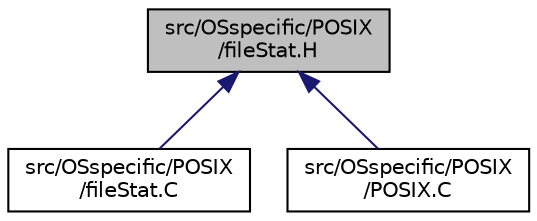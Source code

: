 digraph "src/OSspecific/POSIX/fileStat.H"
{
  bgcolor="transparent";
  edge [fontname="Helvetica",fontsize="10",labelfontname="Helvetica",labelfontsize="10"];
  node [fontname="Helvetica",fontsize="10",shape=record];
  Node26 [label="src/OSspecific/POSIX\l/fileStat.H",height=0.2,width=0.4,color="black", fillcolor="grey75", style="filled", fontcolor="black"];
  Node26 -> Node27 [dir="back",color="midnightblue",fontsize="10",style="solid",fontname="Helvetica"];
  Node27 [label="src/OSspecific/POSIX\l/fileStat.C",height=0.2,width=0.4,color="black",URL="$a13757.html"];
  Node26 -> Node28 [dir="back",color="midnightblue",fontsize="10",style="solid",fontname="Helvetica"];
  Node28 [label="src/OSspecific/POSIX\l/POSIX.C",height=0.2,width=0.4,color="black",URL="$a13772.html",tooltip="POSIX versions of the functions declared in OSspecific.H. "];
}
